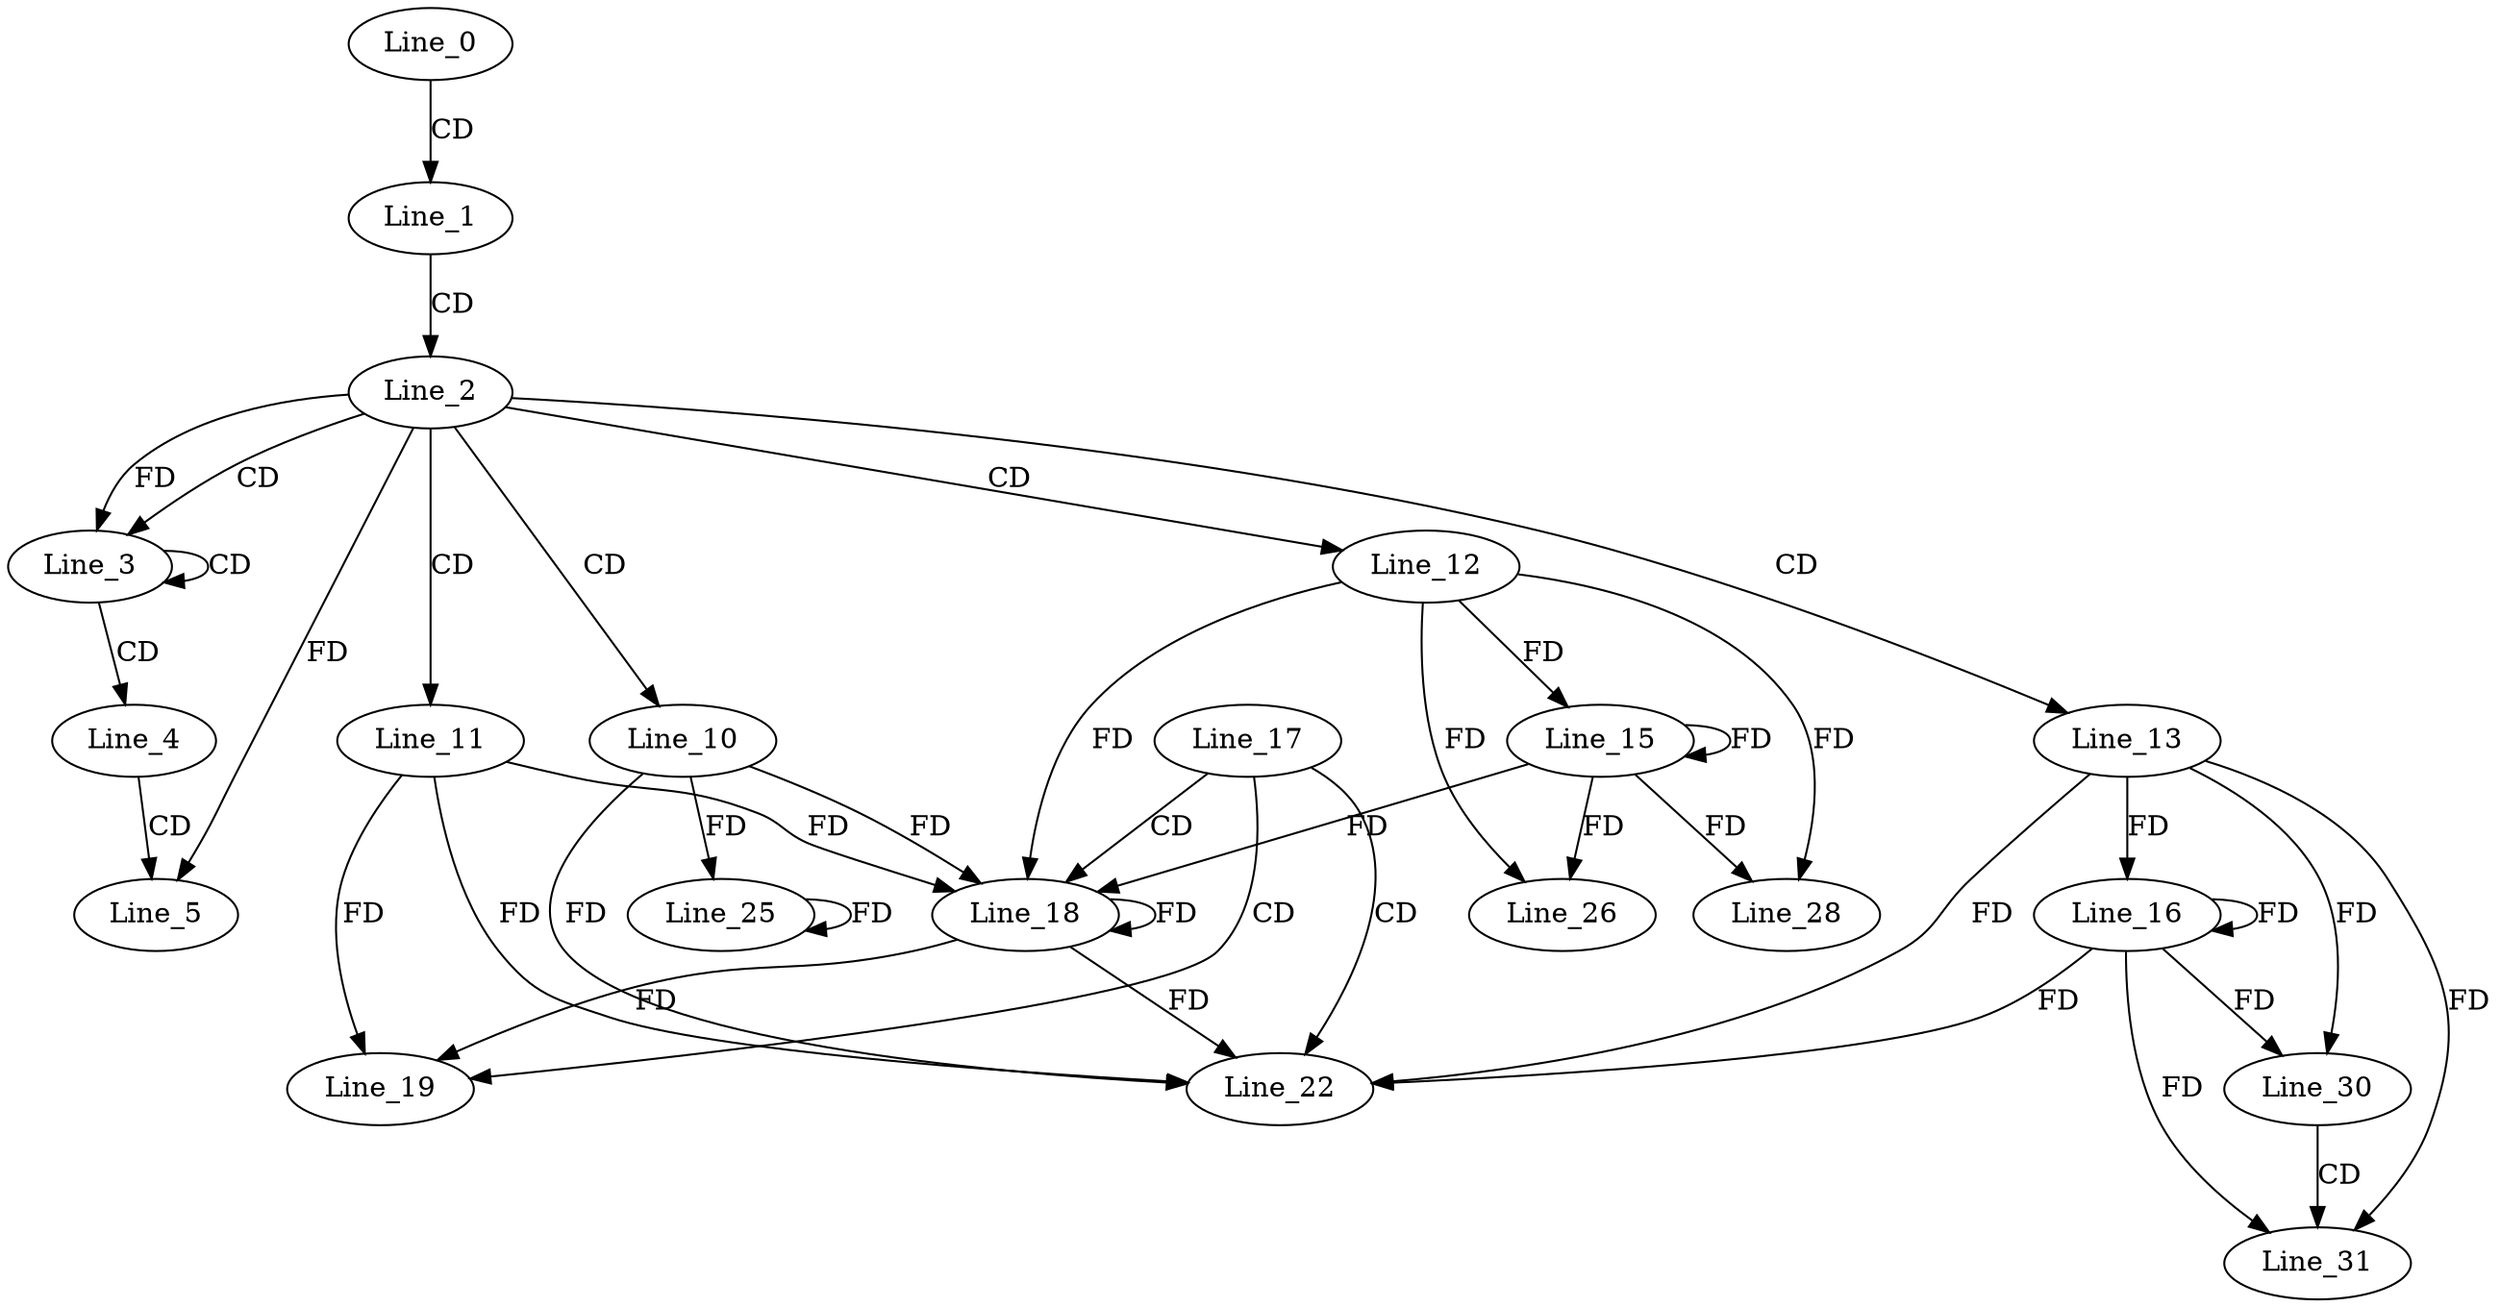 digraph G {
  Line_0;
  Line_1;
  Line_2;
  Line_3;
  Line_3;
  Line_4;
  Line_5;
  Line_10;
  Line_11;
  Line_12;
  Line_13;
  Line_15;
  Line_16;
  Line_17;
  Line_18;
  Line_18;
  Line_19;
  Line_22;
  Line_25;
  Line_26;
  Line_28;
  Line_30;
  Line_31;
  Line_0 -> Line_1 [ label="CD" ];
  Line_1 -> Line_2 [ label="CD" ];
  Line_2 -> Line_3 [ label="CD" ];
  Line_3 -> Line_3 [ label="CD" ];
  Line_2 -> Line_3 [ label="FD" ];
  Line_3 -> Line_4 [ label="CD" ];
  Line_4 -> Line_5 [ label="CD" ];
  Line_2 -> Line_5 [ label="FD" ];
  Line_2 -> Line_10 [ label="CD" ];
  Line_2 -> Line_11 [ label="CD" ];
  Line_2 -> Line_12 [ label="CD" ];
  Line_2 -> Line_13 [ label="CD" ];
  Line_12 -> Line_15 [ label="FD" ];
  Line_15 -> Line_15 [ label="FD" ];
  Line_13 -> Line_16 [ label="FD" ];
  Line_16 -> Line_16 [ label="FD" ];
  Line_17 -> Line_18 [ label="CD" ];
  Line_18 -> Line_18 [ label="FD" ];
  Line_11 -> Line_18 [ label="FD" ];
  Line_12 -> Line_18 [ label="FD" ];
  Line_15 -> Line_18 [ label="FD" ];
  Line_10 -> Line_18 [ label="FD" ];
  Line_17 -> Line_19 [ label="CD" ];
  Line_18 -> Line_19 [ label="FD" ];
  Line_11 -> Line_19 [ label="FD" ];
  Line_17 -> Line_22 [ label="CD" ];
  Line_13 -> Line_22 [ label="FD" ];
  Line_16 -> Line_22 [ label="FD" ];
  Line_10 -> Line_22 [ label="FD" ];
  Line_18 -> Line_22 [ label="FD" ];
  Line_11 -> Line_22 [ label="FD" ];
  Line_10 -> Line_25 [ label="FD" ];
  Line_25 -> Line_25 [ label="FD" ];
  Line_12 -> Line_26 [ label="FD" ];
  Line_15 -> Line_26 [ label="FD" ];
  Line_12 -> Line_28 [ label="FD" ];
  Line_15 -> Line_28 [ label="FD" ];
  Line_13 -> Line_30 [ label="FD" ];
  Line_16 -> Line_30 [ label="FD" ];
  Line_30 -> Line_31 [ label="CD" ];
  Line_13 -> Line_31 [ label="FD" ];
  Line_16 -> Line_31 [ label="FD" ];
}
